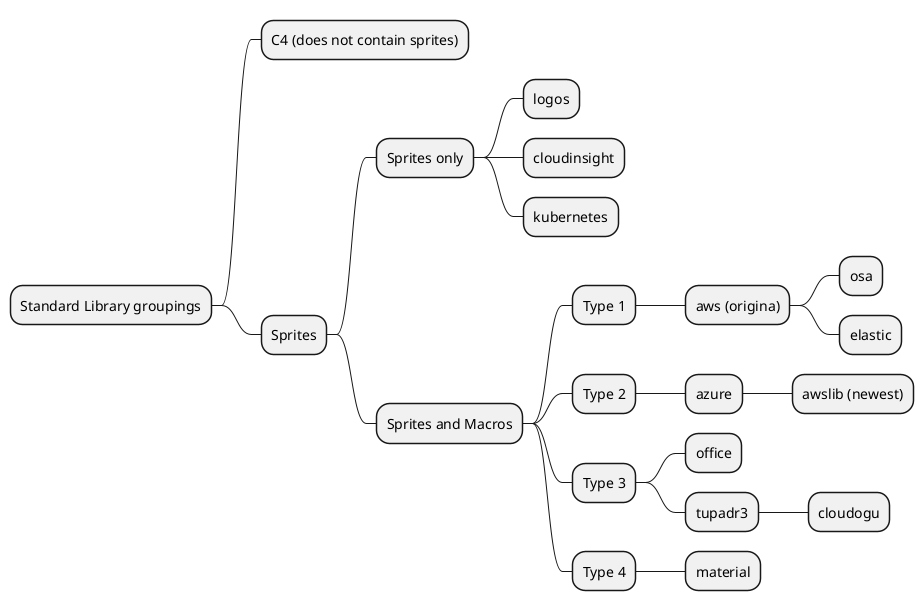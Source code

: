 
@startmindmap
* Standard Library groupings
** C4 (does not contain sprites)
** Sprites
*** Sprites only
**** logos
**** cloudinsight
**** kubernetes
*** Sprites and Macros
**** Type 1
***** aws (origina)
****** osa
****** elastic
**** Type 2
***** azure
****** awslib (newest)
**** Type 3
***** office
***** tupadr3
****** cloudogu
**** Type 4
***** material
@endmindmap
